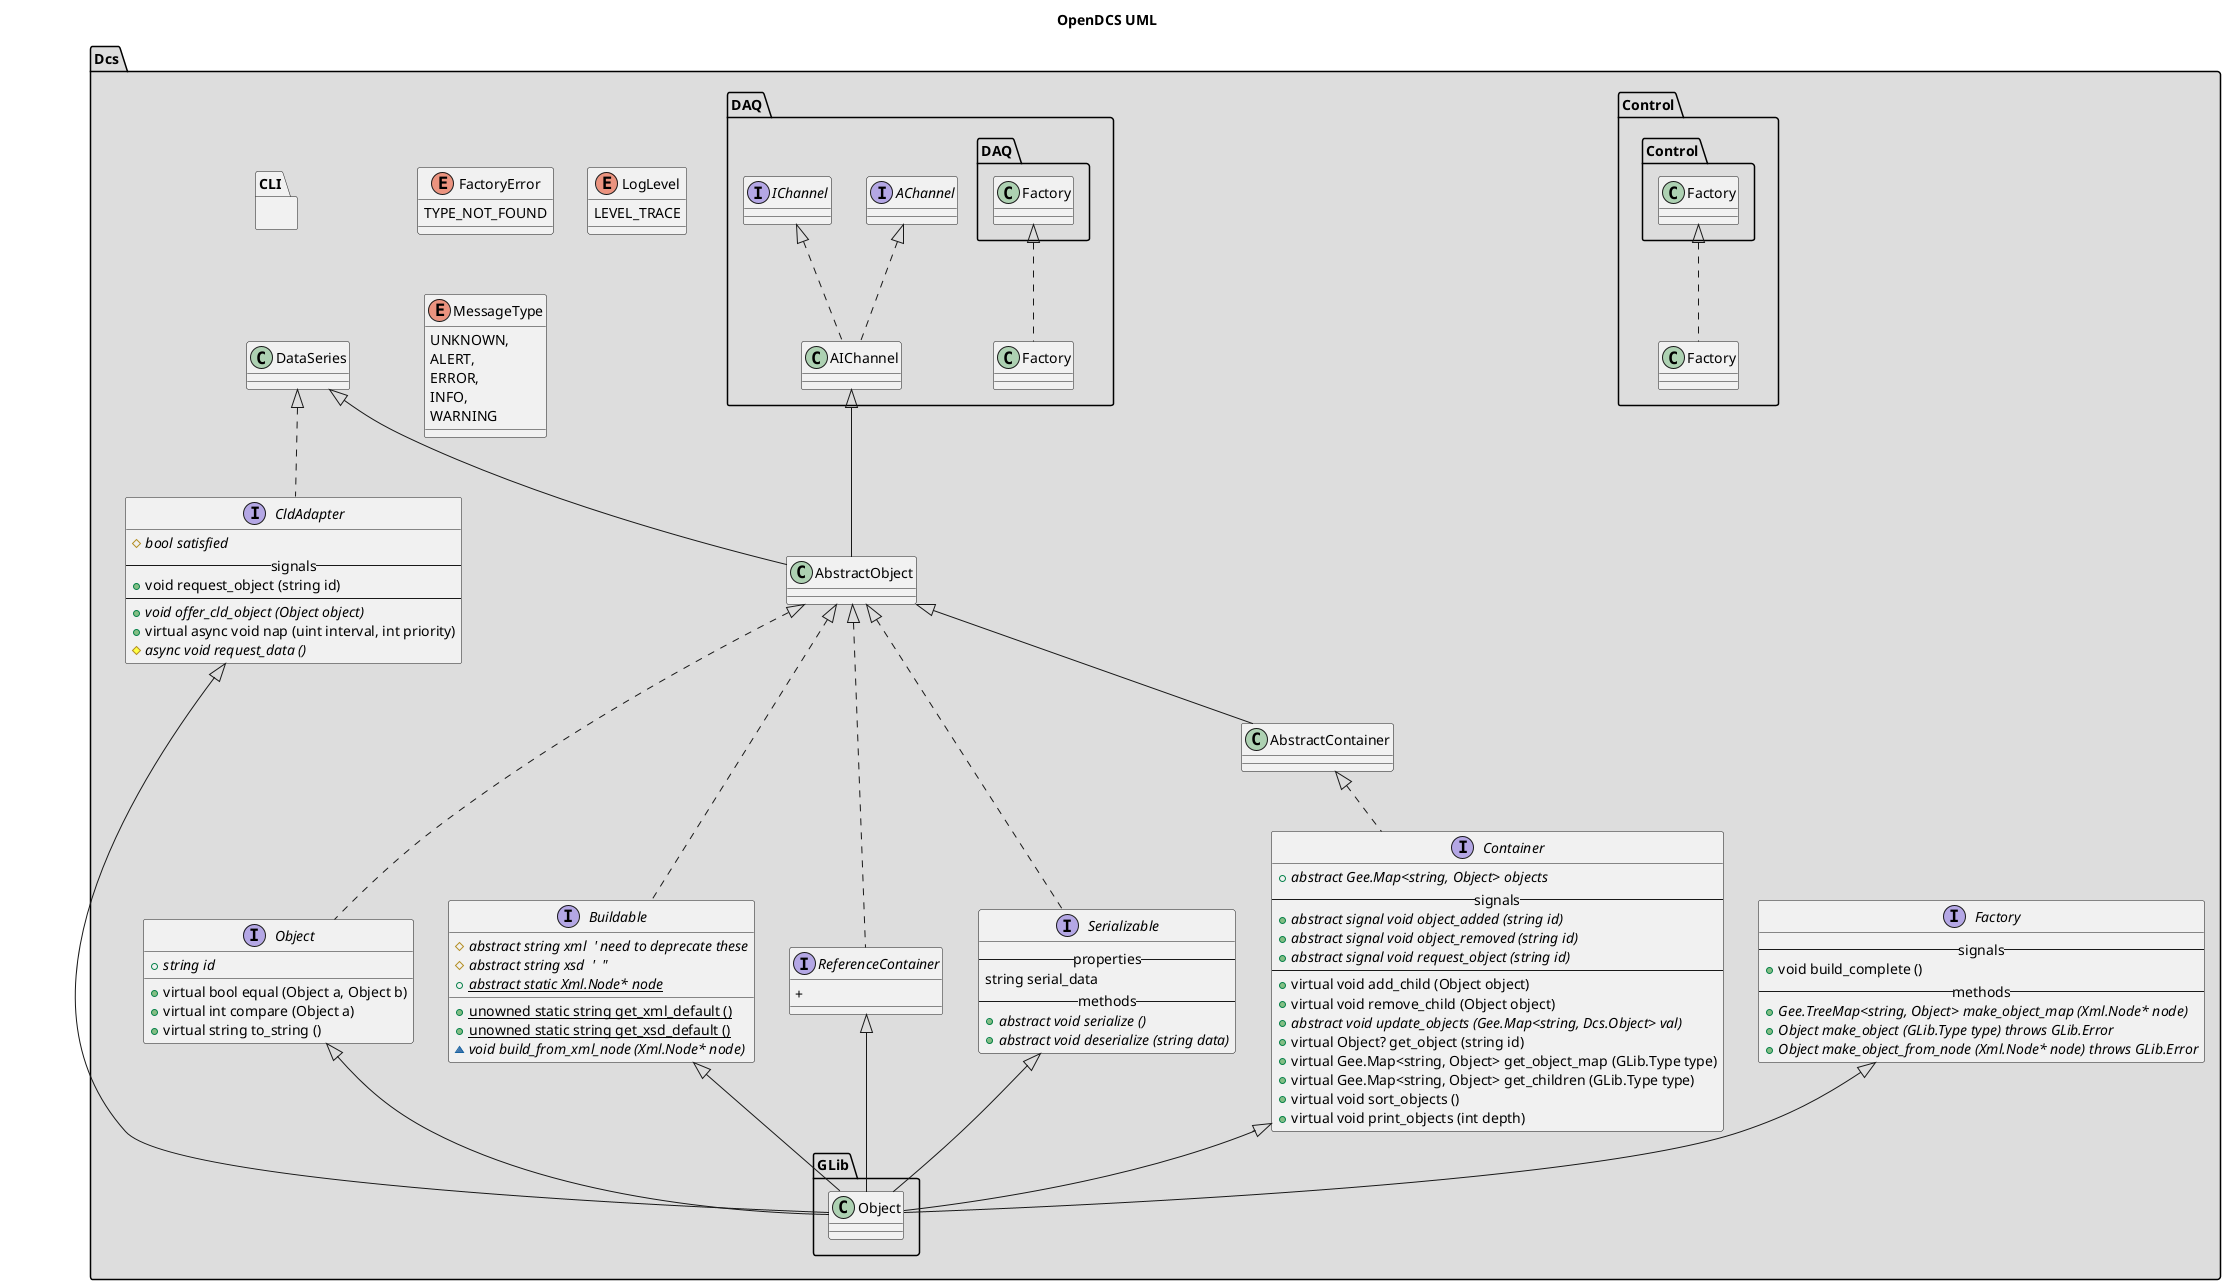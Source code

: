@startuml

/' OpenDCS UML
 '
 ' Language: Vala
 '
 ' Because Vala uses public properties and can generate getters and setters
 ' using syntactic sugar any public property will be assumed to have an
 ' associated get/set. Other property cases will be documented.
 '
 ' If a class contains only properties and methods the separators will not be
 ' modified allowing plantuml to put each where they belong. In the case that
 ' the class contains signals and/or getters and setters it will use:
 '
 ' class Foo {
 '     int foo_prop
 '     -- signals --
 '     void foo_signal ()
 '     ---- ' force a blank line
 '     void foo_method ()
 '     .. get/set ..
 '     int get_foo_prop ()
 '     void set_foo_prop (int foo)
 ' }
 '/

title OpenDCS UML

left to right direction

page 2x2

package "Dcs" #DDDDDD {

    top to bottom direction

    'Enumerations

    enum FactoryError {
        TYPE_NOT_FOUND
    }

    enum LogLevel {
        LEVEL_TRACE
    }

    enum MessageType {
        UNKNOWN,
        ALERT,
        ERROR,
        INFO,
        WARNING
    }

    '
    ' Interfaces
    '

    interface Object {
        +{abstract} string id
        +virtual bool equal (Object a, Object b)
        +virtual int compare (Object a)
        +virtual string to_string ()
    }


    interface Buildable {
        #{abstract} abstract string xml  ' need to deprecate these
        #{abstract} abstract string xsd  '  "
        +{abstract} {static} abstract static Xml.Node* node
        +{static} unowned static string get_xml_default ()
        +{static} unowned static string get_xsd_default ()
        ~{abstract} void build_from_xml_node (Xml.Node* node)
    }

    interface CldAdapter {
        #{abstract} bool satisfied
        -- signals --
        +void request_object (string id)
        ----
        +{abstract} void offer_cld_object (Object object)
        +virtual async void nap (uint interval, int priority)
        #{abstract} async void request_data ()
    }

    interface Container {
        +{abstract} abstract Gee.Map<string, Object> objects
        -- signals --
        +{abstract} abstract signal void object_added (string id)
        +{abstract} abstract signal void object_removed (string id)
        +{abstract} abstract signal void request_object (string id)
        ----
        +virtual void add_child (Object object)
        +virtual void remove_child (Object object)
        +{abstract} abstract void update_objects (Gee.Map<string, Dcs.Object> val)
        +virtual Object? get_object (string id)
        +virtual Gee.Map<string, Object> get_object_map (GLib.Type type)
        +virtual Gee.Map<string, Object> get_children (GLib.Type type)
        +virtual void sort_objects ()
        +virtual void print_objects (int depth)
    }

    interface ReferenceContainer {
        +
    }

    interface Serializable {
        --properties--
        string serial_data
        --methods--
        +{abstract} abstract void serialize ()
        +{abstract} abstract void deserialize (string data)
    }

    interface Factory {
        -- signals --
        +void build_complete ()
        --methods--
        +{abstract} Gee.TreeMap<string, Object> make_object_map (Xml.Node* node)
        +{abstract} Object make_object (GLib.Type type) throws GLib.Error
        +{abstract} Object make_object_from_node (Xml.Node* node) throws GLib.Error
    }


    ' TODO Needs to be written still
    ' XXX What is a view supposed to do in an MVC?
    'interface View {
    '    #Dcs.Model model
    '    #void connect (Dcs.ModelUpdateFunc model_func)
    '}

    '
    ' Classes
    '
    /'

    abstract class AbstractObject {

    }

    abstract class AbstractContainer {

    }

    abstract class Controller {
        #Dcs.Model model
        #Dcs.View view
        +bool admin
        -- signals --
        +void acquisition_state_changed (bool state)
        ----
        +Controller (Model, View)
        -~Controller ()
        +{abstract} void update_view ()
        +{abstract} void add (Object object, string path)
        +{abstract} void remove (string path)
        #void save_requested_cb ()
        +void start_acquisition ()
        +void stop_acquisition ()
        +void start_device_output ()
        +void stop_device_output ()
    }

    class DataSeries {
        +string ch_ref
        +Cld.Channel channel
        +int buffer_size
        +int stride
        +string id
        #string xml
        #string xsd
        #virtual Xml.Node* node
        #bool satisfied
        ~void build_from_xml_node
        +void offer_cld_object (Cld.Object object)
        #async void request_data ()
        +SimplePoint[] to_array ()
    }

    class DBusInterface {
        +const string SERVICE_NAME
        +const string OBJECT_PATH
        +{abstract} void shutdown () throws GLib.IOError
    }

    class Message {
        +Message()
        +Message.alert ()
        +Message.error ()
        +Message.info ()
        +Message.warning ()
        +{abstract} void pack ()
        +{abstract} void unpack ()
    }

    class Model {
        +string name
        +bool admin
        +bool def_enabled
        +Gee.Map<string, Object> objects
        +string config_filename
        +bool active
        +bool verbose
        ~ApplicationConfig config
        ~Cld.XmlConfig xml
        ~Cld.Context ctx
        ~GLib.Settings settings
        -- signals --
        +void log_state_changed (string log, bool state)
        +void updated ()
        ----
        +Model (string config_filename)
        +void update_objects (Gee.Map<string, Object> val)
        .. get/set ..
        +ApplicationConfig get_config ()
        +Cld.XmlConfig get_xml ()
        +Cld.Context get_ctx ()
        +GLib.Settings get_settings ()
    }

    class Point <<compact>> {
        +double x
        +double y
        +Point (double x, double y)
    }

    class SysLog {
        +{static} int verbosity
        +{static} unowned SysLog get_default ()
        +{static} void init (bool stdout, string? filename)
        +{static} void shutdown ()
        +{static} void increase_verbosity ()
    }
    '/

    /'
     'box Delegates {
     '    +void ModelUpdateFunc ()
     '}
     '/

    '
    ' Associations
    '

    Object <|-- GLib.Object
    Buildable <|-- GLib.Object
    Container <|-- GLib.Object
    ReferenceContainer <|-- GLib.Object
    Serializable <|-- GLib.Object
    CldAdapter <|-- GLib.Object
    Factory <|-- GLib.Object
    AbstractObject <|.. Object
    AbstractObject <|.. Buildable
    AbstractObject <|-- AbstractContainer
    AbstractObject <|.. ReferenceContainer
    AbstractObject <|.. Serializable
    AbstractContainer <|.. Container
    DataSeries <|.. CldAdapter
    DataSeries <|-- AbstractObject

/'
    Controller --|> GLib.Object
    DataSeries --|> GLib.Object
    DataSeries ..|> Object
    DataSeries ..|> Buildable
    DBusInterface --|> GLib.Object
    Message --|> GLib.Object
    Model --|> GLib.Object
    Model ..|> Container
    Point --|> GLib.Object
    SysLog --|> GLib.Object
    View --|> GLib.Object
    /'

    '
    ' Notes
    '

    legend right
        OpenDCS is built using the Vala language which can use special syntax
        to define property getters and setters with scope that's different from
        the property itself. For instance:
            <i>public int value { get; private set; }</i>
        which will result in a public getter and a private setter. UML has no
        way of displaying this if so it should be implied that any property that
        is marked public (+) will also have a public get/set, and if a property
        should specify scope it will be marked as internal (~).
    end legend

    note top of SysLog: Bad name, planning on changing

    note top of Message
        This should probably be a compact class.
        Other namespaces will contain message classes
        as well that are more specific to the scope.
    end note

    /'
    package "UI" {

        '
        ' Enumerations
        '

        enum Orientation {
            HORIZONTAL,
            VERTICAL
        }

        enum PositionType {
            LEFT,
            RIGHT,
            TOP,
            BOTTOM
        }

        enum PolarAxisType {
            MAGNITUDE,
            ANGLE
        }

        enum ColorGradientType {
            RGB,
            HSV
        }

        '
        ' Interfaces
        '

        interface Widget {
            -- properties --
            +{abstract} bool fill
        }

        '
        ' Classes
        '

        abstract class Canvas {
            +virtual string id
        }

        abstract class SimpleWidget {
            +virtual string id
            +{abstract} string xml
            +{abstract} string xsd
            #virtual Xml.Node* node
            +bool fill
            +{abstract} void build_from_xml_node (Xml.Node* node)
            #{abstract} void update_node ()
        }

        abstract class CustomWidget {
            +virtual string id
            +{abstract} string xml
            +{abstract} string xsd
            #virtual Xml.Node* node
            +bool fill
            +{abstract} void build_from_xml_node (Xml.Node* node)
            #{abstract} void update_node ()
        }

        abstract class CompositeWidget {
            +virtual string id
            +{abstract} string xml
            +{abstract} string xsd
            #virtual Xml.Node* node
            +bool fill
            +{abstract} Gee.Map<string, Object> objects
            +{abstract} void build_from_xml_node (Xml.Node* node)
            #{abstract} void update_objects (Gee.Map<string, Object> val)
        }

        '
        ' Associations
        '

        Widget --|> GLib.Object
        Canvas --|> Gtk.DrawingArea
        Canvas ..|> Object
        SimpleWidget --|> Gtk.Box
        SimpleWidget ..|> Widget
        SimpleWidget ..|> Buildable
        SimpleWidget ..|> Object
        CustomWidget --|> Gtk.DrawingArea
        CustomWidget ..|> Widget
        CustomWidget ..|> Buildable
        CustomWidget ..|> Object
        CompositeWidget --|> Gtk.Box
        CompositeWidget ..|> Widget
        CompositeWidget ..|> Container
        CompositeWidget ..|> Buildable
        CompositeWidget ..|> Object

        '
        ' Notes
        '

        note top of CompositeWidget
            This is just a simple widget that implements Container.
            Could probably just simplify it down to
            "Dcs.UI.CompositeWidget : Dcs.UI.SimpleWidget, Dcs.Container"
        end note
    }
    '/
    package "CLI" {

        '
        ' Enumerations
        '

        '
        ' Interfaces
        '

        '
        ' Associations
        '

        '
        ' Notes
        '
    }

    package "Control" {

        '
        ' Enumerations
        '

        '
        ' Interfaces
        '

        '
        ' Classes
        '

        class Control.Factory {

        }

        '
        ' Associations
        '
        Control.Factory <|.. Factory

        '
        ' Notes
        '
    }

    package "DAQ" {

        '
        ' Enumerations
        '

        '
        ' Interfaces
        '

        interface AChannel {

        }

        interface IChannel {

        }

        '
        ' Classes
        '

        class AIChannel {

        }

        class DAQ.Factory {

        }

        '
        ' Associations
        '

        AIChannel <|-- AbstractObject
        AChannel <|.. AIChannel
        IChannel <|.. AIChannel
        DAQ.Factory <|.. Factory

        '
        ' Notes
        '
    }
    /'
    package "Log" {

        '
        ' Enumerations
        '

        '
        ' Interfaces
        '

        '
        ' Associations
        '

        '
        ' Notes
        '
    }

    package "Net" {

        '
        ' Enumerations
        '

        '
        ' Interfaces
        '

        '
        ' Associations
        '

        '
        ' Notes
        '
    }
    '/
}

@enduml
